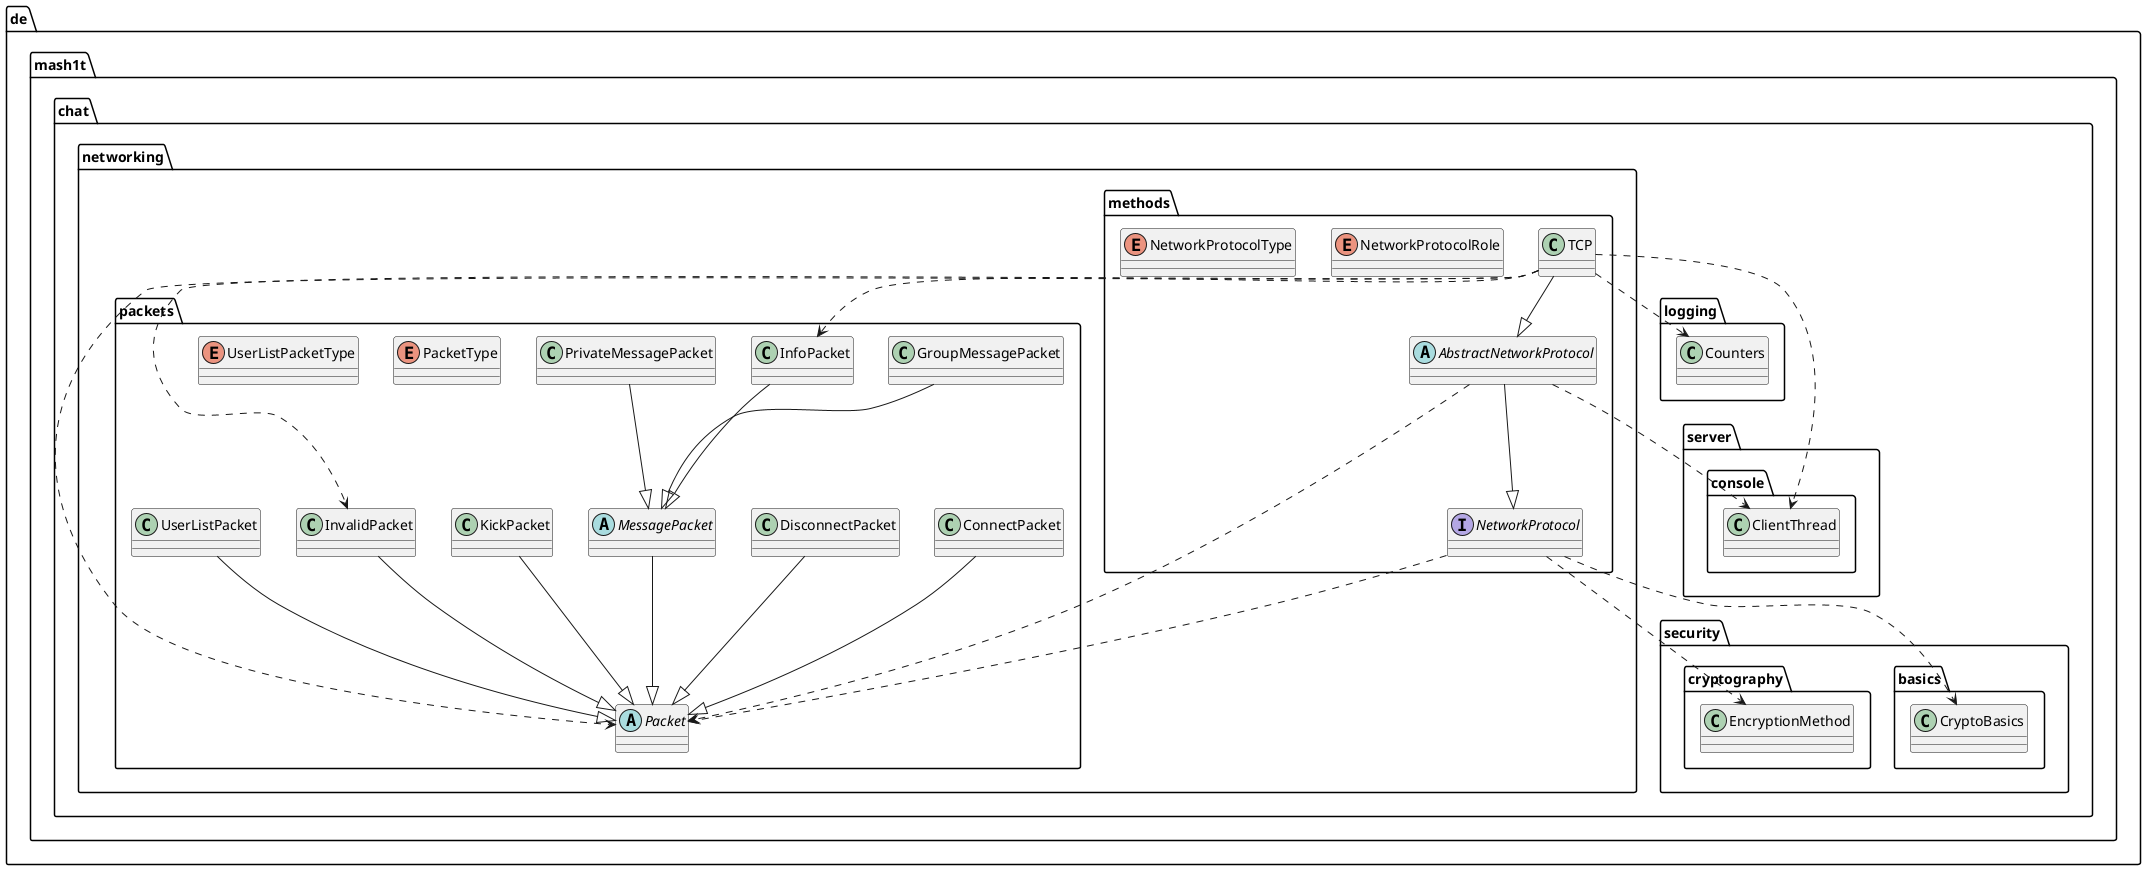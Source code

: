 @startuml
abstract class de.mash1t.chat.networking.methods.AbstractNetworkProtocol
abstract class de.mash1t.chat.networking.packets.MessagePacket
abstract class de.mash1t.chat.networking.packets.Packet
class de.mash1t.chat.logging.Counters
class de.mash1t.chat.networking.methods.TCP
class de.mash1t.chat.networking.packets.ConnectPacket
class de.mash1t.chat.networking.packets.DisconnectPacket
class de.mash1t.chat.networking.packets.GroupMessagePacket
class de.mash1t.chat.networking.packets.InfoPacket
class de.mash1t.chat.networking.packets.InvalidPacket
class de.mash1t.chat.networking.packets.KickPacket
class de.mash1t.chat.networking.packets.PrivateMessagePacket
class de.mash1t.chat.networking.packets.UserListPacket
class de.mash1t.chat.security.basics.CryptoBasics
class de.mash1t.chat.security.cryptography.EncryptionMethod
class de.mash1t.chat.server.console.ClientThread
enum de.mash1t.chat.networking.methods.NetworkProtocolRole
enum de.mash1t.chat.networking.methods.NetworkProtocolType
enum de.mash1t.chat.networking.packets.PacketType
enum de.mash1t.chat.networking.packets.UserListPacketType
interface de.mash1t.chat.networking.methods.NetworkProtocol
de.mash1t.chat.networking.methods.AbstractNetworkProtocol ..> de.mash1t.chat.networking.packets.Packet
de.mash1t.chat.networking.methods.AbstractNetworkProtocol ..> de.mash1t.chat.server.console.ClientThread
de.mash1t.chat.networking.methods.AbstractNetworkProtocol --|> de.mash1t.chat.networking.methods.NetworkProtocol
de.mash1t.chat.networking.packets.MessagePacket --|> de.mash1t.chat.networking.packets.Packet
de.mash1t.chat.networking.methods.TCP --|> de.mash1t.chat.networking.methods.AbstractNetworkProtocol
de.mash1t.chat.networking.methods.TCP ..> de.mash1t.chat.networking.packets.Packet
de.mash1t.chat.networking.methods.TCP ..> de.mash1t.chat.logging.Counters
de.mash1t.chat.networking.methods.TCP ..> de.mash1t.chat.networking.packets.InfoPacket
de.mash1t.chat.networking.methods.TCP ..> de.mash1t.chat.networking.packets.InvalidPacket
de.mash1t.chat.networking.methods.TCP ..> de.mash1t.chat.server.console.ClientThread
de.mash1t.chat.networking.packets.ConnectPacket --|> de.mash1t.chat.networking.packets.Packet
de.mash1t.chat.networking.packets.DisconnectPacket --|> de.mash1t.chat.networking.packets.Packet
de.mash1t.chat.networking.packets.GroupMessagePacket --|> de.mash1t.chat.networking.packets.MessagePacket
de.mash1t.chat.networking.packets.InfoPacket --|> de.mash1t.chat.networking.packets.MessagePacket
de.mash1t.chat.networking.packets.InvalidPacket --|> de.mash1t.chat.networking.packets.Packet
de.mash1t.chat.networking.packets.KickPacket --|> de.mash1t.chat.networking.packets.Packet
de.mash1t.chat.networking.packets.PrivateMessagePacket --|> de.mash1t.chat.networking.packets.MessagePacket
de.mash1t.chat.networking.packets.UserListPacket --|> de.mash1t.chat.networking.packets.Packet
de.mash1t.chat.networking.methods.NetworkProtocol ..> de.mash1t.chat.networking.packets.Packet
de.mash1t.chat.networking.methods.NetworkProtocol ..> de.mash1t.chat.security.basics.CryptoBasics
de.mash1t.chat.networking.methods.NetworkProtocol ..> de.mash1t.chat.security.cryptography.EncryptionMethod
@enduml